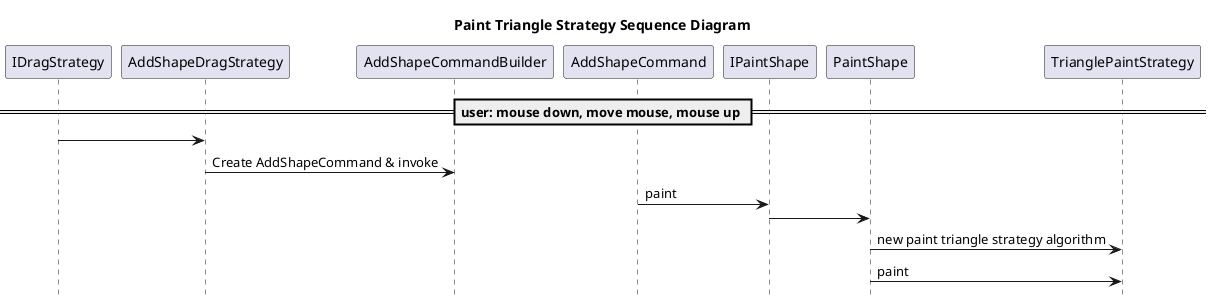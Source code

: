 @startuml paint triangle strategy sequence diagram 
hide footbox
title Paint Triangle Strategy Sequence Diagram

== user: mouse down, move mouse, mouse up ==
IDragStrategy -> AddShapeDragStrategy 
AddShapeDragStrategy -> AddShapeCommandBuilder : Create AddShapeCommand & invoke

AddShapeCommand -> IPaintShape : paint
IPaintShape -> PaintShape
PaintShape -> TrianglePaintStrategy : new paint triangle strategy algorithm
PaintShape -> TrianglePaintStrategy : paint
@enduml